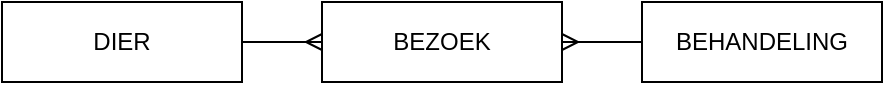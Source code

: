 <mxfile version="14.7.6"><diagram id="EybaJjItnRju9nGPmDdH" name="Page-1"><mxGraphModel dx="1422" dy="724" grid="1" gridSize="10" guides="1" tooltips="1" connect="1" arrows="1" fold="1" page="1" pageScale="1" pageWidth="827" pageHeight="1169" math="0" shadow="0"><root><mxCell id="0"/><mxCell id="1" parent="0"/><mxCell id="42jCOm_SlSwk1cLJ3chX-3" value="" style="edgeStyle=orthogonalEdgeStyle;rounded=0;orthogonalLoop=1;jettySize=auto;html=1;endArrow=ERmany;endFill=0;" edge="1" parent="1" source="42jCOm_SlSwk1cLJ3chX-1" target="42jCOm_SlSwk1cLJ3chX-2"><mxGeometry relative="1" as="geometry"/></mxCell><mxCell id="42jCOm_SlSwk1cLJ3chX-1" value="DIER" style="rounded=0;whiteSpace=wrap;html=1;" vertex="1" parent="1"><mxGeometry x="40" y="40" width="120" height="40" as="geometry"/></mxCell><mxCell id="42jCOm_SlSwk1cLJ3chX-5" value="" style="edgeStyle=orthogonalEdgeStyle;rounded=0;orthogonalLoop=1;jettySize=auto;html=1;endArrow=none;endFill=0;startArrow=ERmany;startFill=0;" edge="1" parent="1" source="42jCOm_SlSwk1cLJ3chX-2" target="42jCOm_SlSwk1cLJ3chX-4"><mxGeometry relative="1" as="geometry"/></mxCell><mxCell id="42jCOm_SlSwk1cLJ3chX-2" value="BEZOEK" style="rounded=0;whiteSpace=wrap;html=1;" vertex="1" parent="1"><mxGeometry x="200" y="40" width="120" height="40" as="geometry"/></mxCell><mxCell id="42jCOm_SlSwk1cLJ3chX-4" value="BEHANDELING" style="rounded=0;whiteSpace=wrap;html=1;" vertex="1" parent="1"><mxGeometry x="360" y="40" width="120" height="40" as="geometry"/></mxCell></root></mxGraphModel></diagram></mxfile>